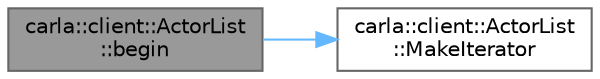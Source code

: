 digraph "carla::client::ActorList::begin"
{
 // INTERACTIVE_SVG=YES
 // LATEX_PDF_SIZE
  bgcolor="transparent";
  edge [fontname=Helvetica,fontsize=10,labelfontname=Helvetica,labelfontsize=10];
  node [fontname=Helvetica,fontsize=10,shape=box,height=0.2,width=0.4];
  rankdir="LR";
  Node1 [id="Node000001",label="carla::client::ActorList\l::begin",height=0.2,width=0.4,color="gray40", fillcolor="grey60", style="filled", fontcolor="black",tooltip=" "];
  Node1 -> Node2 [id="edge1_Node000001_Node000002",color="steelblue1",style="solid",tooltip=" "];
  Node2 [id="Node000002",label="carla::client::ActorList\l::MakeIterator",height=0.2,width=0.4,color="grey40", fillcolor="white", style="filled",URL="$da/d51/classcarla_1_1client_1_1ActorList.html#a608978c7b97437a7dd25f5ac32976164",tooltip=" "];
}
